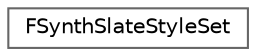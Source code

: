 digraph "Graphical Class Hierarchy"
{
 // INTERACTIVE_SVG=YES
 // LATEX_PDF_SIZE
  bgcolor="transparent";
  edge [fontname=Helvetica,fontsize=10,labelfontname=Helvetica,labelfontsize=10];
  node [fontname=Helvetica,fontsize=10,shape=box,height=0.2,width=0.4];
  rankdir="LR";
  Node0 [id="Node000000",label="FSynthSlateStyleSet",height=0.2,width=0.4,color="grey40", fillcolor="white", style="filled",URL="$da/d88/structFSynthSlateStyleSet.html",tooltip=" "];
}
